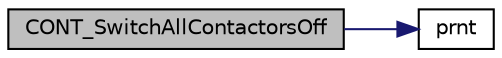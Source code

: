 digraph "CONT_SwitchAllContactorsOff"
{
  edge [fontname="Helvetica",fontsize="10",labelfontname="Helvetica",labelfontsize="10"];
  node [fontname="Helvetica",fontsize="10",shape=record];
  rankdir="LR";
  Node86 [label="CONT_SwitchAllContactorsOff",height=0.2,width=0.4,color="black", fillcolor="grey75", style="filled", fontcolor="black"];
  Node86 -> Node87 [color="midnightblue",fontsize="10",style="solid",fontname="Helvetica"];
  Node87 [label="prnt",height=0.2,width=0.4,color="black", fillcolor="white", style="filled",URL="$contactor_8c.html#a48b68dff70a1a4ddff0d10e41a20fb6f"];
}
